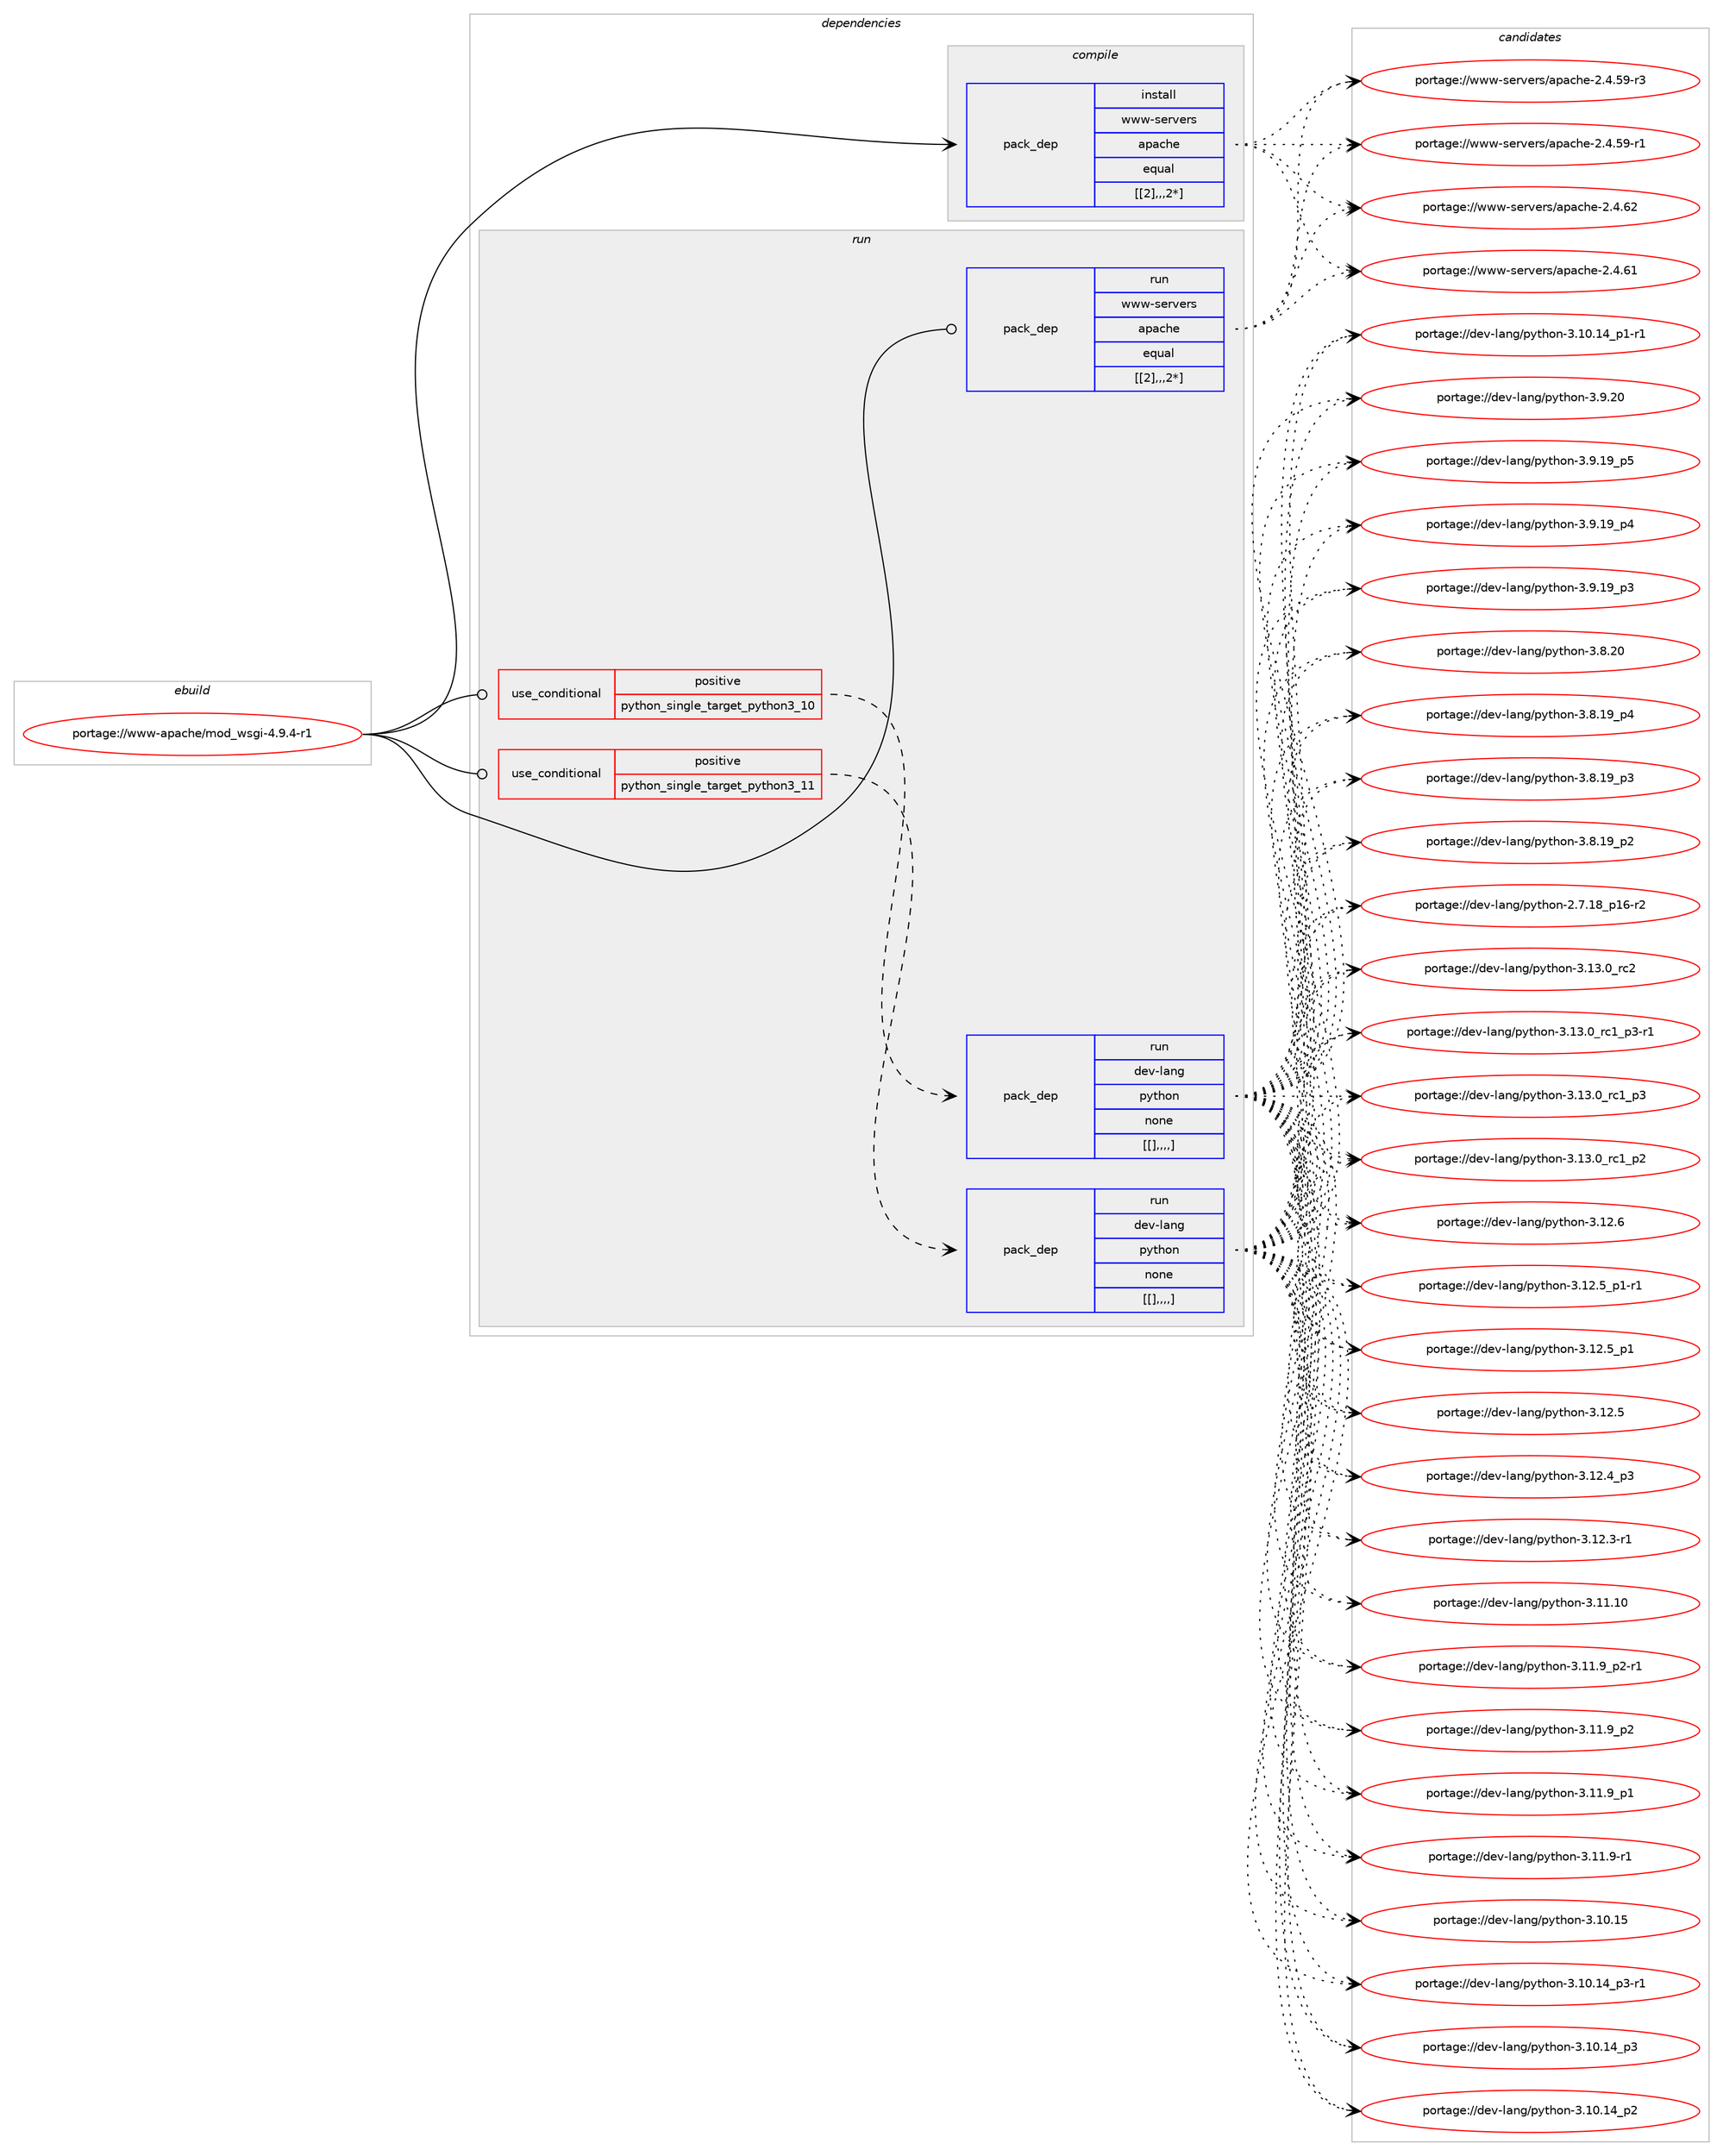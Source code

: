 digraph prolog {

# *************
# Graph options
# *************

newrank=true;
concentrate=true;
compound=true;
graph [rankdir=LR,fontname=Helvetica,fontsize=10,ranksep=1.5];#, ranksep=2.5, nodesep=0.2];
edge  [arrowhead=vee];
node  [fontname=Helvetica,fontsize=10];

# **********
# The ebuild
# **********

subgraph cluster_leftcol {
color=gray;
label=<<i>ebuild</i>>;
id [label="portage://www-apache/mod_wsgi-4.9.4-r1", color=red, width=4, href="../www-apache/mod_wsgi-4.9.4-r1.svg"];
}

# ****************
# The dependencies
# ****************

subgraph cluster_midcol {
color=gray;
label=<<i>dependencies</i>>;
subgraph cluster_compile {
fillcolor="#eeeeee";
style=filled;
label=<<i>compile</i>>;
subgraph pack337218 {
dependency464105 [label=<<TABLE BORDER="0" CELLBORDER="1" CELLSPACING="0" CELLPADDING="4" WIDTH="220"><TR><TD ROWSPAN="6" CELLPADDING="30">pack_dep</TD></TR><TR><TD WIDTH="110">install</TD></TR><TR><TD>www-servers</TD></TR><TR><TD>apache</TD></TR><TR><TD>equal</TD></TR><TR><TD>[[2],,,2*]</TD></TR></TABLE>>, shape=none, color=blue];
}
id:e -> dependency464105:w [weight=20,style="solid",arrowhead="vee"];
}
subgraph cluster_compileandrun {
fillcolor="#eeeeee";
style=filled;
label=<<i>compile and run</i>>;
}
subgraph cluster_run {
fillcolor="#eeeeee";
style=filled;
label=<<i>run</i>>;
subgraph cond123518 {
dependency464106 [label=<<TABLE BORDER="0" CELLBORDER="1" CELLSPACING="0" CELLPADDING="4"><TR><TD ROWSPAN="3" CELLPADDING="10">use_conditional</TD></TR><TR><TD>positive</TD></TR><TR><TD>python_single_target_python3_10</TD></TR></TABLE>>, shape=none, color=red];
subgraph pack337219 {
dependency464107 [label=<<TABLE BORDER="0" CELLBORDER="1" CELLSPACING="0" CELLPADDING="4" WIDTH="220"><TR><TD ROWSPAN="6" CELLPADDING="30">pack_dep</TD></TR><TR><TD WIDTH="110">run</TD></TR><TR><TD>dev-lang</TD></TR><TR><TD>python</TD></TR><TR><TD>none</TD></TR><TR><TD>[[],,,,]</TD></TR></TABLE>>, shape=none, color=blue];
}
dependency464106:e -> dependency464107:w [weight=20,style="dashed",arrowhead="vee"];
}
id:e -> dependency464106:w [weight=20,style="solid",arrowhead="odot"];
subgraph cond123519 {
dependency464108 [label=<<TABLE BORDER="0" CELLBORDER="1" CELLSPACING="0" CELLPADDING="4"><TR><TD ROWSPAN="3" CELLPADDING="10">use_conditional</TD></TR><TR><TD>positive</TD></TR><TR><TD>python_single_target_python3_11</TD></TR></TABLE>>, shape=none, color=red];
subgraph pack337220 {
dependency464109 [label=<<TABLE BORDER="0" CELLBORDER="1" CELLSPACING="0" CELLPADDING="4" WIDTH="220"><TR><TD ROWSPAN="6" CELLPADDING="30">pack_dep</TD></TR><TR><TD WIDTH="110">run</TD></TR><TR><TD>dev-lang</TD></TR><TR><TD>python</TD></TR><TR><TD>none</TD></TR><TR><TD>[[],,,,]</TD></TR></TABLE>>, shape=none, color=blue];
}
dependency464108:e -> dependency464109:w [weight=20,style="dashed",arrowhead="vee"];
}
id:e -> dependency464108:w [weight=20,style="solid",arrowhead="odot"];
subgraph pack337221 {
dependency464110 [label=<<TABLE BORDER="0" CELLBORDER="1" CELLSPACING="0" CELLPADDING="4" WIDTH="220"><TR><TD ROWSPAN="6" CELLPADDING="30">pack_dep</TD></TR><TR><TD WIDTH="110">run</TD></TR><TR><TD>www-servers</TD></TR><TR><TD>apache</TD></TR><TR><TD>equal</TD></TR><TR><TD>[[2],,,2*]</TD></TR></TABLE>>, shape=none, color=blue];
}
id:e -> dependency464110:w [weight=20,style="solid",arrowhead="odot"];
}
}

# **************
# The candidates
# **************

subgraph cluster_choices {
rank=same;
color=gray;
label=<<i>candidates</i>>;

subgraph choice337218 {
color=black;
nodesep=1;
choice119119119451151011141181011141154797112979910410145504652465450 [label="portage://www-servers/apache-2.4.62", color=red, width=4,href="../www-servers/apache-2.4.62.svg"];
choice119119119451151011141181011141154797112979910410145504652465449 [label="portage://www-servers/apache-2.4.61", color=red, width=4,href="../www-servers/apache-2.4.61.svg"];
choice1191191194511510111411810111411547971129799104101455046524653574511451 [label="portage://www-servers/apache-2.4.59-r3", color=red, width=4,href="../www-servers/apache-2.4.59-r3.svg"];
choice1191191194511510111411810111411547971129799104101455046524653574511449 [label="portage://www-servers/apache-2.4.59-r1", color=red, width=4,href="../www-servers/apache-2.4.59-r1.svg"];
dependency464105:e -> choice119119119451151011141181011141154797112979910410145504652465450:w [style=dotted,weight="100"];
dependency464105:e -> choice119119119451151011141181011141154797112979910410145504652465449:w [style=dotted,weight="100"];
dependency464105:e -> choice1191191194511510111411810111411547971129799104101455046524653574511451:w [style=dotted,weight="100"];
dependency464105:e -> choice1191191194511510111411810111411547971129799104101455046524653574511449:w [style=dotted,weight="100"];
}
subgraph choice337219 {
color=black;
nodesep=1;
choice10010111845108971101034711212111610411111045514649514648951149950 [label="portage://dev-lang/python-3.13.0_rc2", color=red, width=4,href="../dev-lang/python-3.13.0_rc2.svg"];
choice1001011184510897110103471121211161041111104551464951464895114994995112514511449 [label="portage://dev-lang/python-3.13.0_rc1_p3-r1", color=red, width=4,href="../dev-lang/python-3.13.0_rc1_p3-r1.svg"];
choice100101118451089711010347112121116104111110455146495146489511499499511251 [label="portage://dev-lang/python-3.13.0_rc1_p3", color=red, width=4,href="../dev-lang/python-3.13.0_rc1_p3.svg"];
choice100101118451089711010347112121116104111110455146495146489511499499511250 [label="portage://dev-lang/python-3.13.0_rc1_p2", color=red, width=4,href="../dev-lang/python-3.13.0_rc1_p2.svg"];
choice10010111845108971101034711212111610411111045514649504654 [label="portage://dev-lang/python-3.12.6", color=red, width=4,href="../dev-lang/python-3.12.6.svg"];
choice1001011184510897110103471121211161041111104551464950465395112494511449 [label="portage://dev-lang/python-3.12.5_p1-r1", color=red, width=4,href="../dev-lang/python-3.12.5_p1-r1.svg"];
choice100101118451089711010347112121116104111110455146495046539511249 [label="portage://dev-lang/python-3.12.5_p1", color=red, width=4,href="../dev-lang/python-3.12.5_p1.svg"];
choice10010111845108971101034711212111610411111045514649504653 [label="portage://dev-lang/python-3.12.5", color=red, width=4,href="../dev-lang/python-3.12.5.svg"];
choice100101118451089711010347112121116104111110455146495046529511251 [label="portage://dev-lang/python-3.12.4_p3", color=red, width=4,href="../dev-lang/python-3.12.4_p3.svg"];
choice100101118451089711010347112121116104111110455146495046514511449 [label="portage://dev-lang/python-3.12.3-r1", color=red, width=4,href="../dev-lang/python-3.12.3-r1.svg"];
choice1001011184510897110103471121211161041111104551464949464948 [label="portage://dev-lang/python-3.11.10", color=red, width=4,href="../dev-lang/python-3.11.10.svg"];
choice1001011184510897110103471121211161041111104551464949465795112504511449 [label="portage://dev-lang/python-3.11.9_p2-r1", color=red, width=4,href="../dev-lang/python-3.11.9_p2-r1.svg"];
choice100101118451089711010347112121116104111110455146494946579511250 [label="portage://dev-lang/python-3.11.9_p2", color=red, width=4,href="../dev-lang/python-3.11.9_p2.svg"];
choice100101118451089711010347112121116104111110455146494946579511249 [label="portage://dev-lang/python-3.11.9_p1", color=red, width=4,href="../dev-lang/python-3.11.9_p1.svg"];
choice100101118451089711010347112121116104111110455146494946574511449 [label="portage://dev-lang/python-3.11.9-r1", color=red, width=4,href="../dev-lang/python-3.11.9-r1.svg"];
choice1001011184510897110103471121211161041111104551464948464953 [label="portage://dev-lang/python-3.10.15", color=red, width=4,href="../dev-lang/python-3.10.15.svg"];
choice100101118451089711010347112121116104111110455146494846495295112514511449 [label="portage://dev-lang/python-3.10.14_p3-r1", color=red, width=4,href="../dev-lang/python-3.10.14_p3-r1.svg"];
choice10010111845108971101034711212111610411111045514649484649529511251 [label="portage://dev-lang/python-3.10.14_p3", color=red, width=4,href="../dev-lang/python-3.10.14_p3.svg"];
choice10010111845108971101034711212111610411111045514649484649529511250 [label="portage://dev-lang/python-3.10.14_p2", color=red, width=4,href="../dev-lang/python-3.10.14_p2.svg"];
choice100101118451089711010347112121116104111110455146494846495295112494511449 [label="portage://dev-lang/python-3.10.14_p1-r1", color=red, width=4,href="../dev-lang/python-3.10.14_p1-r1.svg"];
choice10010111845108971101034711212111610411111045514657465048 [label="portage://dev-lang/python-3.9.20", color=red, width=4,href="../dev-lang/python-3.9.20.svg"];
choice100101118451089711010347112121116104111110455146574649579511253 [label="portage://dev-lang/python-3.9.19_p5", color=red, width=4,href="../dev-lang/python-3.9.19_p5.svg"];
choice100101118451089711010347112121116104111110455146574649579511252 [label="portage://dev-lang/python-3.9.19_p4", color=red, width=4,href="../dev-lang/python-3.9.19_p4.svg"];
choice100101118451089711010347112121116104111110455146574649579511251 [label="portage://dev-lang/python-3.9.19_p3", color=red, width=4,href="../dev-lang/python-3.9.19_p3.svg"];
choice10010111845108971101034711212111610411111045514656465048 [label="portage://dev-lang/python-3.8.20", color=red, width=4,href="../dev-lang/python-3.8.20.svg"];
choice100101118451089711010347112121116104111110455146564649579511252 [label="portage://dev-lang/python-3.8.19_p4", color=red, width=4,href="../dev-lang/python-3.8.19_p4.svg"];
choice100101118451089711010347112121116104111110455146564649579511251 [label="portage://dev-lang/python-3.8.19_p3", color=red, width=4,href="../dev-lang/python-3.8.19_p3.svg"];
choice100101118451089711010347112121116104111110455146564649579511250 [label="portage://dev-lang/python-3.8.19_p2", color=red, width=4,href="../dev-lang/python-3.8.19_p2.svg"];
choice100101118451089711010347112121116104111110455046554649569511249544511450 [label="portage://dev-lang/python-2.7.18_p16-r2", color=red, width=4,href="../dev-lang/python-2.7.18_p16-r2.svg"];
dependency464107:e -> choice10010111845108971101034711212111610411111045514649514648951149950:w [style=dotted,weight="100"];
dependency464107:e -> choice1001011184510897110103471121211161041111104551464951464895114994995112514511449:w [style=dotted,weight="100"];
dependency464107:e -> choice100101118451089711010347112121116104111110455146495146489511499499511251:w [style=dotted,weight="100"];
dependency464107:e -> choice100101118451089711010347112121116104111110455146495146489511499499511250:w [style=dotted,weight="100"];
dependency464107:e -> choice10010111845108971101034711212111610411111045514649504654:w [style=dotted,weight="100"];
dependency464107:e -> choice1001011184510897110103471121211161041111104551464950465395112494511449:w [style=dotted,weight="100"];
dependency464107:e -> choice100101118451089711010347112121116104111110455146495046539511249:w [style=dotted,weight="100"];
dependency464107:e -> choice10010111845108971101034711212111610411111045514649504653:w [style=dotted,weight="100"];
dependency464107:e -> choice100101118451089711010347112121116104111110455146495046529511251:w [style=dotted,weight="100"];
dependency464107:e -> choice100101118451089711010347112121116104111110455146495046514511449:w [style=dotted,weight="100"];
dependency464107:e -> choice1001011184510897110103471121211161041111104551464949464948:w [style=dotted,weight="100"];
dependency464107:e -> choice1001011184510897110103471121211161041111104551464949465795112504511449:w [style=dotted,weight="100"];
dependency464107:e -> choice100101118451089711010347112121116104111110455146494946579511250:w [style=dotted,weight="100"];
dependency464107:e -> choice100101118451089711010347112121116104111110455146494946579511249:w [style=dotted,weight="100"];
dependency464107:e -> choice100101118451089711010347112121116104111110455146494946574511449:w [style=dotted,weight="100"];
dependency464107:e -> choice1001011184510897110103471121211161041111104551464948464953:w [style=dotted,weight="100"];
dependency464107:e -> choice100101118451089711010347112121116104111110455146494846495295112514511449:w [style=dotted,weight="100"];
dependency464107:e -> choice10010111845108971101034711212111610411111045514649484649529511251:w [style=dotted,weight="100"];
dependency464107:e -> choice10010111845108971101034711212111610411111045514649484649529511250:w [style=dotted,weight="100"];
dependency464107:e -> choice100101118451089711010347112121116104111110455146494846495295112494511449:w [style=dotted,weight="100"];
dependency464107:e -> choice10010111845108971101034711212111610411111045514657465048:w [style=dotted,weight="100"];
dependency464107:e -> choice100101118451089711010347112121116104111110455146574649579511253:w [style=dotted,weight="100"];
dependency464107:e -> choice100101118451089711010347112121116104111110455146574649579511252:w [style=dotted,weight="100"];
dependency464107:e -> choice100101118451089711010347112121116104111110455146574649579511251:w [style=dotted,weight="100"];
dependency464107:e -> choice10010111845108971101034711212111610411111045514656465048:w [style=dotted,weight="100"];
dependency464107:e -> choice100101118451089711010347112121116104111110455146564649579511252:w [style=dotted,weight="100"];
dependency464107:e -> choice100101118451089711010347112121116104111110455146564649579511251:w [style=dotted,weight="100"];
dependency464107:e -> choice100101118451089711010347112121116104111110455146564649579511250:w [style=dotted,weight="100"];
dependency464107:e -> choice100101118451089711010347112121116104111110455046554649569511249544511450:w [style=dotted,weight="100"];
}
subgraph choice337220 {
color=black;
nodesep=1;
choice10010111845108971101034711212111610411111045514649514648951149950 [label="portage://dev-lang/python-3.13.0_rc2", color=red, width=4,href="../dev-lang/python-3.13.0_rc2.svg"];
choice1001011184510897110103471121211161041111104551464951464895114994995112514511449 [label="portage://dev-lang/python-3.13.0_rc1_p3-r1", color=red, width=4,href="../dev-lang/python-3.13.0_rc1_p3-r1.svg"];
choice100101118451089711010347112121116104111110455146495146489511499499511251 [label="portage://dev-lang/python-3.13.0_rc1_p3", color=red, width=4,href="../dev-lang/python-3.13.0_rc1_p3.svg"];
choice100101118451089711010347112121116104111110455146495146489511499499511250 [label="portage://dev-lang/python-3.13.0_rc1_p2", color=red, width=4,href="../dev-lang/python-3.13.0_rc1_p2.svg"];
choice10010111845108971101034711212111610411111045514649504654 [label="portage://dev-lang/python-3.12.6", color=red, width=4,href="../dev-lang/python-3.12.6.svg"];
choice1001011184510897110103471121211161041111104551464950465395112494511449 [label="portage://dev-lang/python-3.12.5_p1-r1", color=red, width=4,href="../dev-lang/python-3.12.5_p1-r1.svg"];
choice100101118451089711010347112121116104111110455146495046539511249 [label="portage://dev-lang/python-3.12.5_p1", color=red, width=4,href="../dev-lang/python-3.12.5_p1.svg"];
choice10010111845108971101034711212111610411111045514649504653 [label="portage://dev-lang/python-3.12.5", color=red, width=4,href="../dev-lang/python-3.12.5.svg"];
choice100101118451089711010347112121116104111110455146495046529511251 [label="portage://dev-lang/python-3.12.4_p3", color=red, width=4,href="../dev-lang/python-3.12.4_p3.svg"];
choice100101118451089711010347112121116104111110455146495046514511449 [label="portage://dev-lang/python-3.12.3-r1", color=red, width=4,href="../dev-lang/python-3.12.3-r1.svg"];
choice1001011184510897110103471121211161041111104551464949464948 [label="portage://dev-lang/python-3.11.10", color=red, width=4,href="../dev-lang/python-3.11.10.svg"];
choice1001011184510897110103471121211161041111104551464949465795112504511449 [label="portage://dev-lang/python-3.11.9_p2-r1", color=red, width=4,href="../dev-lang/python-3.11.9_p2-r1.svg"];
choice100101118451089711010347112121116104111110455146494946579511250 [label="portage://dev-lang/python-3.11.9_p2", color=red, width=4,href="../dev-lang/python-3.11.9_p2.svg"];
choice100101118451089711010347112121116104111110455146494946579511249 [label="portage://dev-lang/python-3.11.9_p1", color=red, width=4,href="../dev-lang/python-3.11.9_p1.svg"];
choice100101118451089711010347112121116104111110455146494946574511449 [label="portage://dev-lang/python-3.11.9-r1", color=red, width=4,href="../dev-lang/python-3.11.9-r1.svg"];
choice1001011184510897110103471121211161041111104551464948464953 [label="portage://dev-lang/python-3.10.15", color=red, width=4,href="../dev-lang/python-3.10.15.svg"];
choice100101118451089711010347112121116104111110455146494846495295112514511449 [label="portage://dev-lang/python-3.10.14_p3-r1", color=red, width=4,href="../dev-lang/python-3.10.14_p3-r1.svg"];
choice10010111845108971101034711212111610411111045514649484649529511251 [label="portage://dev-lang/python-3.10.14_p3", color=red, width=4,href="../dev-lang/python-3.10.14_p3.svg"];
choice10010111845108971101034711212111610411111045514649484649529511250 [label="portage://dev-lang/python-3.10.14_p2", color=red, width=4,href="../dev-lang/python-3.10.14_p2.svg"];
choice100101118451089711010347112121116104111110455146494846495295112494511449 [label="portage://dev-lang/python-3.10.14_p1-r1", color=red, width=4,href="../dev-lang/python-3.10.14_p1-r1.svg"];
choice10010111845108971101034711212111610411111045514657465048 [label="portage://dev-lang/python-3.9.20", color=red, width=4,href="../dev-lang/python-3.9.20.svg"];
choice100101118451089711010347112121116104111110455146574649579511253 [label="portage://dev-lang/python-3.9.19_p5", color=red, width=4,href="../dev-lang/python-3.9.19_p5.svg"];
choice100101118451089711010347112121116104111110455146574649579511252 [label="portage://dev-lang/python-3.9.19_p4", color=red, width=4,href="../dev-lang/python-3.9.19_p4.svg"];
choice100101118451089711010347112121116104111110455146574649579511251 [label="portage://dev-lang/python-3.9.19_p3", color=red, width=4,href="../dev-lang/python-3.9.19_p3.svg"];
choice10010111845108971101034711212111610411111045514656465048 [label="portage://dev-lang/python-3.8.20", color=red, width=4,href="../dev-lang/python-3.8.20.svg"];
choice100101118451089711010347112121116104111110455146564649579511252 [label="portage://dev-lang/python-3.8.19_p4", color=red, width=4,href="../dev-lang/python-3.8.19_p4.svg"];
choice100101118451089711010347112121116104111110455146564649579511251 [label="portage://dev-lang/python-3.8.19_p3", color=red, width=4,href="../dev-lang/python-3.8.19_p3.svg"];
choice100101118451089711010347112121116104111110455146564649579511250 [label="portage://dev-lang/python-3.8.19_p2", color=red, width=4,href="../dev-lang/python-3.8.19_p2.svg"];
choice100101118451089711010347112121116104111110455046554649569511249544511450 [label="portage://dev-lang/python-2.7.18_p16-r2", color=red, width=4,href="../dev-lang/python-2.7.18_p16-r2.svg"];
dependency464109:e -> choice10010111845108971101034711212111610411111045514649514648951149950:w [style=dotted,weight="100"];
dependency464109:e -> choice1001011184510897110103471121211161041111104551464951464895114994995112514511449:w [style=dotted,weight="100"];
dependency464109:e -> choice100101118451089711010347112121116104111110455146495146489511499499511251:w [style=dotted,weight="100"];
dependency464109:e -> choice100101118451089711010347112121116104111110455146495146489511499499511250:w [style=dotted,weight="100"];
dependency464109:e -> choice10010111845108971101034711212111610411111045514649504654:w [style=dotted,weight="100"];
dependency464109:e -> choice1001011184510897110103471121211161041111104551464950465395112494511449:w [style=dotted,weight="100"];
dependency464109:e -> choice100101118451089711010347112121116104111110455146495046539511249:w [style=dotted,weight="100"];
dependency464109:e -> choice10010111845108971101034711212111610411111045514649504653:w [style=dotted,weight="100"];
dependency464109:e -> choice100101118451089711010347112121116104111110455146495046529511251:w [style=dotted,weight="100"];
dependency464109:e -> choice100101118451089711010347112121116104111110455146495046514511449:w [style=dotted,weight="100"];
dependency464109:e -> choice1001011184510897110103471121211161041111104551464949464948:w [style=dotted,weight="100"];
dependency464109:e -> choice1001011184510897110103471121211161041111104551464949465795112504511449:w [style=dotted,weight="100"];
dependency464109:e -> choice100101118451089711010347112121116104111110455146494946579511250:w [style=dotted,weight="100"];
dependency464109:e -> choice100101118451089711010347112121116104111110455146494946579511249:w [style=dotted,weight="100"];
dependency464109:e -> choice100101118451089711010347112121116104111110455146494946574511449:w [style=dotted,weight="100"];
dependency464109:e -> choice1001011184510897110103471121211161041111104551464948464953:w [style=dotted,weight="100"];
dependency464109:e -> choice100101118451089711010347112121116104111110455146494846495295112514511449:w [style=dotted,weight="100"];
dependency464109:e -> choice10010111845108971101034711212111610411111045514649484649529511251:w [style=dotted,weight="100"];
dependency464109:e -> choice10010111845108971101034711212111610411111045514649484649529511250:w [style=dotted,weight="100"];
dependency464109:e -> choice100101118451089711010347112121116104111110455146494846495295112494511449:w [style=dotted,weight="100"];
dependency464109:e -> choice10010111845108971101034711212111610411111045514657465048:w [style=dotted,weight="100"];
dependency464109:e -> choice100101118451089711010347112121116104111110455146574649579511253:w [style=dotted,weight="100"];
dependency464109:e -> choice100101118451089711010347112121116104111110455146574649579511252:w [style=dotted,weight="100"];
dependency464109:e -> choice100101118451089711010347112121116104111110455146574649579511251:w [style=dotted,weight="100"];
dependency464109:e -> choice10010111845108971101034711212111610411111045514656465048:w [style=dotted,weight="100"];
dependency464109:e -> choice100101118451089711010347112121116104111110455146564649579511252:w [style=dotted,weight="100"];
dependency464109:e -> choice100101118451089711010347112121116104111110455146564649579511251:w [style=dotted,weight="100"];
dependency464109:e -> choice100101118451089711010347112121116104111110455146564649579511250:w [style=dotted,weight="100"];
dependency464109:e -> choice100101118451089711010347112121116104111110455046554649569511249544511450:w [style=dotted,weight="100"];
}
subgraph choice337221 {
color=black;
nodesep=1;
choice119119119451151011141181011141154797112979910410145504652465450 [label="portage://www-servers/apache-2.4.62", color=red, width=4,href="../www-servers/apache-2.4.62.svg"];
choice119119119451151011141181011141154797112979910410145504652465449 [label="portage://www-servers/apache-2.4.61", color=red, width=4,href="../www-servers/apache-2.4.61.svg"];
choice1191191194511510111411810111411547971129799104101455046524653574511451 [label="portage://www-servers/apache-2.4.59-r3", color=red, width=4,href="../www-servers/apache-2.4.59-r3.svg"];
choice1191191194511510111411810111411547971129799104101455046524653574511449 [label="portage://www-servers/apache-2.4.59-r1", color=red, width=4,href="../www-servers/apache-2.4.59-r1.svg"];
dependency464110:e -> choice119119119451151011141181011141154797112979910410145504652465450:w [style=dotted,weight="100"];
dependency464110:e -> choice119119119451151011141181011141154797112979910410145504652465449:w [style=dotted,weight="100"];
dependency464110:e -> choice1191191194511510111411810111411547971129799104101455046524653574511451:w [style=dotted,weight="100"];
dependency464110:e -> choice1191191194511510111411810111411547971129799104101455046524653574511449:w [style=dotted,weight="100"];
}
}

}
